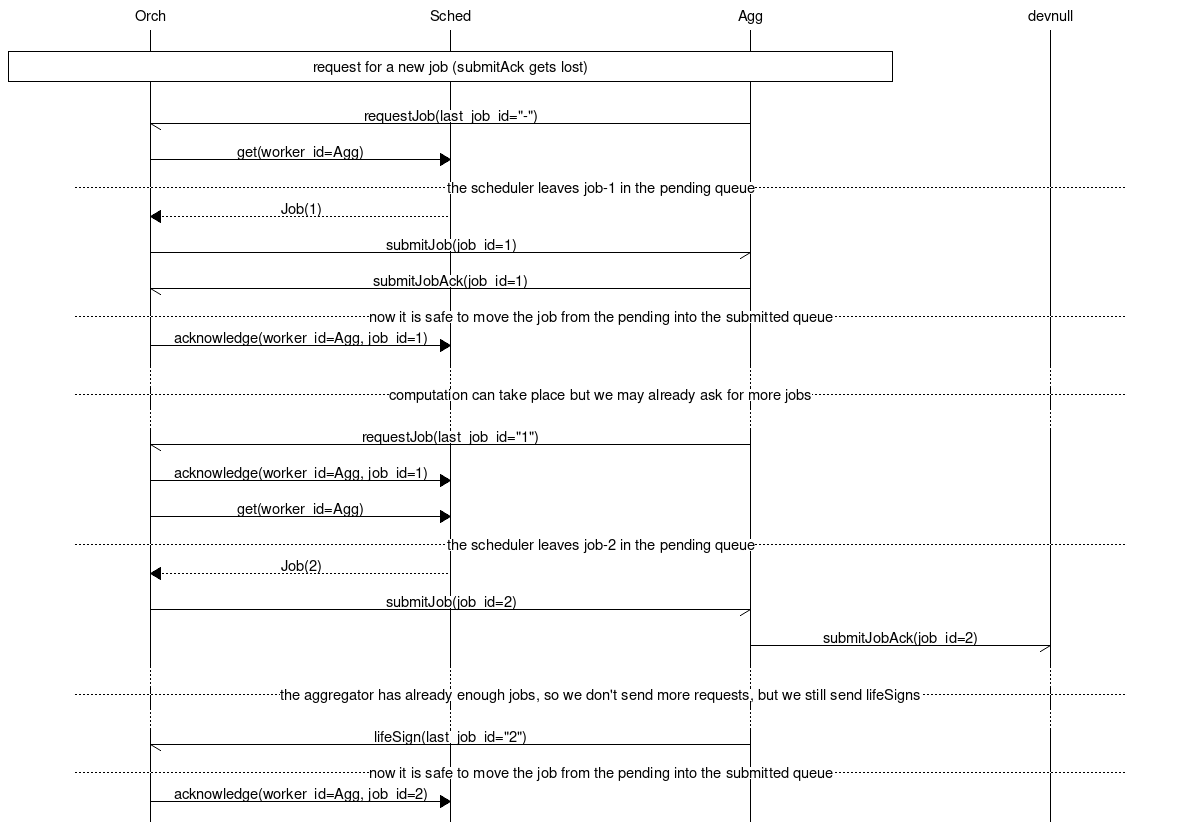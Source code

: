 msc {
  hscale = "2.0";

  Orch, Sched, Agg, devnull;

  |||;
  Orch box Agg [ label = "request for a new job (submitAck gets lost)" ];
  |||;

  Agg->Orch [ label="requestJob(last_job_id=\"-\")" ];
  Orch=>Sched [ label="get(worker_id=Agg)" ];
  --- [ label = "the scheduler leaves job-1 in the pending queue" ];
  Sched>>Orch [ label="Job(1)" ];
  Orch->Agg [ label="submitJob(job_id=1)" ];
  Agg->Orch [ label="submitJobAck(job_id=1)" ];
  --- [ label = "now it is safe to move the job from the pending into the submitted queue" ];
  Orch=>Sched [ label="acknowledge(worker_id=Agg, job_id=1)" ];
  ...;
  --- [ label = "computation can take place but we may already ask for more jobs" ];
  ...;
  Agg->Orch [ label="requestJob(last_job_id=\"1\")" ];
  Orch=>Sched [ label="acknowledge(worker_id=Agg, job_id=1)" ];
  Orch=>Sched [ label="get(worker_id=Agg)" ];
  --- [ label = "the scheduler leaves job-2 in the pending queue" ];
  Sched>>Orch [ label="Job(2)" ];
  Orch->Agg [ label="submitJob(job_id=2)" ];
  Agg->devnull [ label="submitJobAck(job_id=2)" ];
  ...;
  --- [ label = "the aggregator has already enough jobs, so we don't send more requests, but we still send lifeSigns" ];
  ...;
  Agg->Orch [ label="lifeSign(last_job_id=\"2\")" ];
  --- [ label = "now it is safe to move the job from the pending into the submitted queue" ];
  Orch=>Sched [ label="acknowledge(worker_id=Agg, job_id=2)" ];
}
